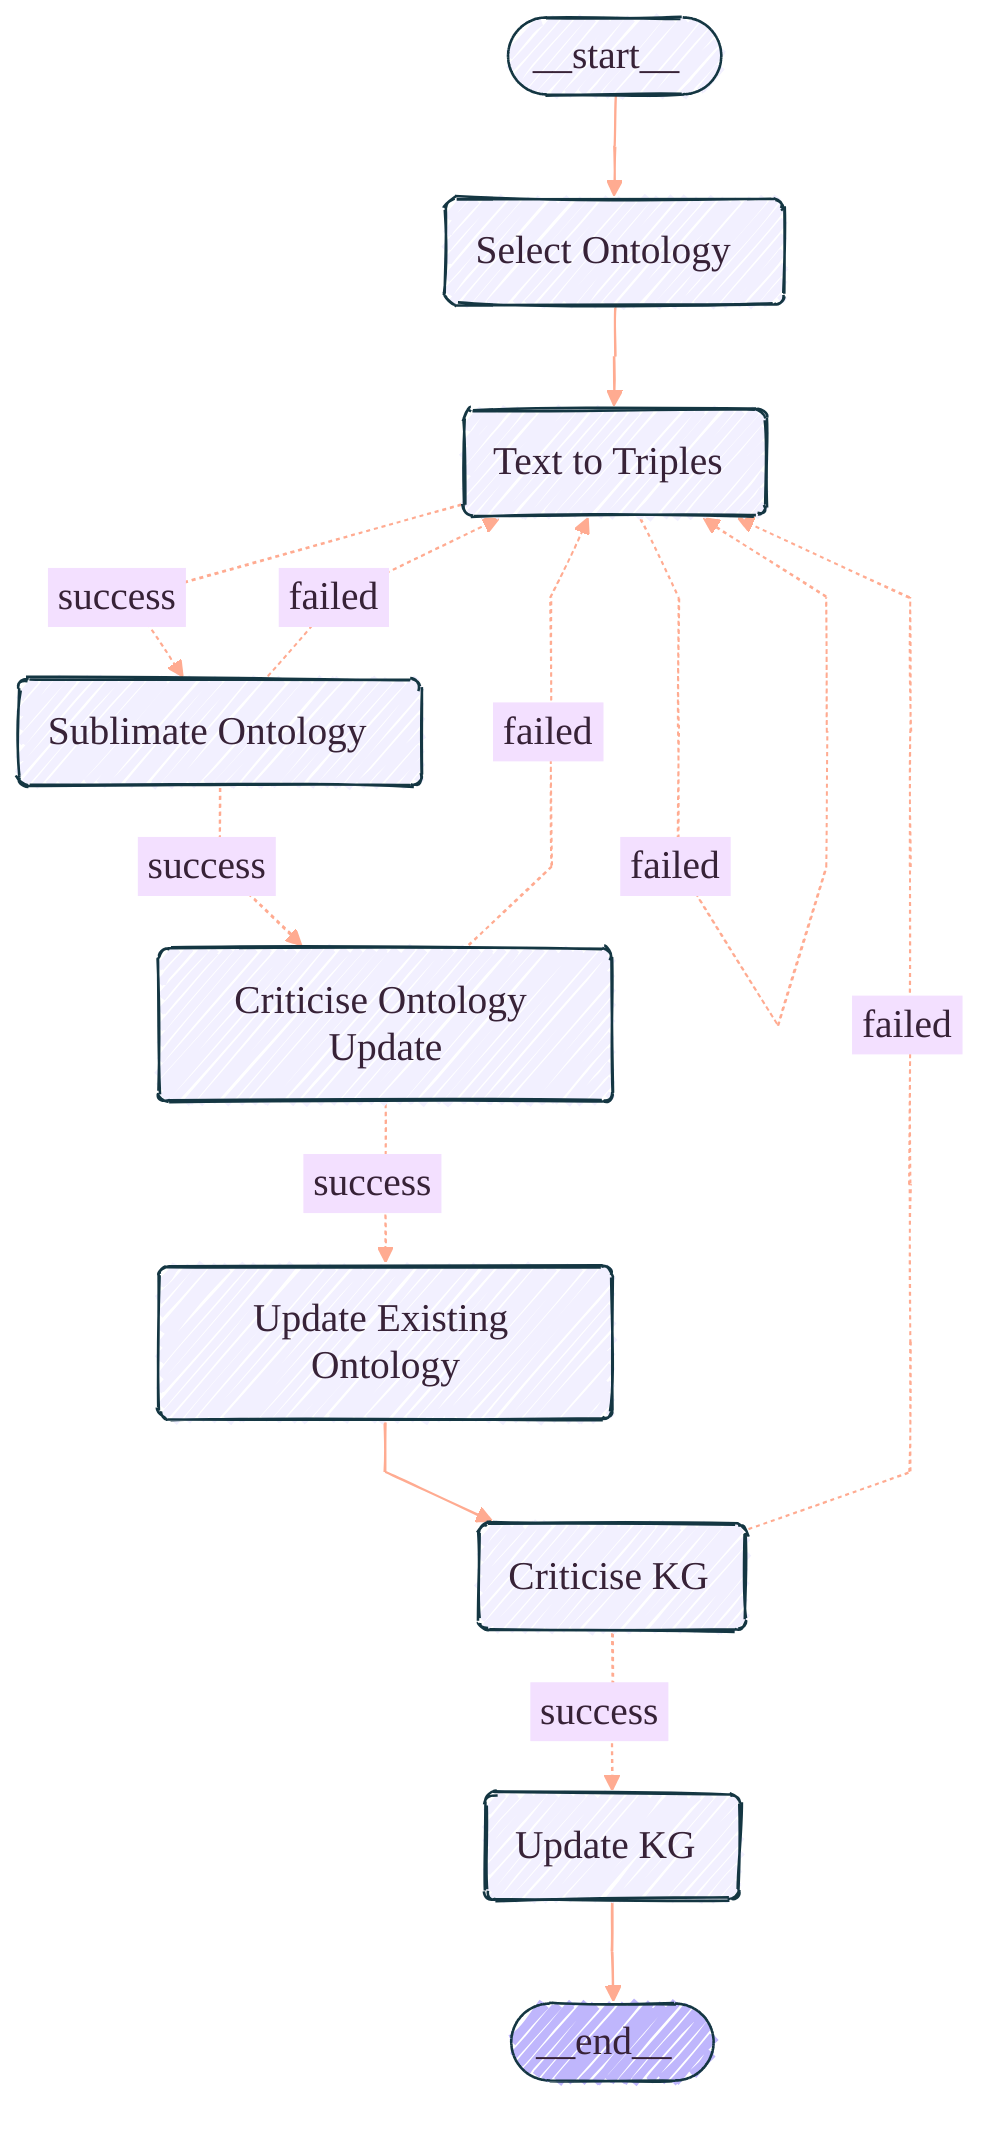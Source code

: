 ---
config:
  flowchart:
    curve: linear
    htmlLabels: true
    useMaxWidth: true
  look: handDrawn
  theme: base
  themeVariables:
    fontFamily: '''Architects Daughter'', cursive'
    fontSize: 20px
    lineColor: '#FFAB91'
    primaryBorderColor: '#143642'
    primaryColor: '#FFF3E0'
    primaryTextColor: '#372237'
---
graph TD;
	__start__([<p>__start__</p>]):::first
	Select_Ontology(Select Ontology)
	Text_to_Triples(Text to Triples)
	Sublimate_Ontology(Sublimate Ontology)
	Criticise_Ontology_Update(Criticise Ontology Update)
	Update_Existing_Ontology(Update Existing Ontology)
	Criticise_KG(Criticise KG)
	Update_KG(Update KG)
	__end__([<p>__end__</p>]):::last
	Select_Ontology --> Text_to_Triples;
	Update_Existing_Ontology --> Criticise_KG;
	Update_KG --> __end__;
	__start__ --> Select_Ontology;
	Text_to_Triples -. &nbsp;success&nbsp; .-> Sublimate_Ontology;
	Criticise_Ontology_Update -. &nbsp;success&nbsp; .-> Update_Existing_Ontology;
	Criticise_Ontology_Update -. &nbsp;failed&nbsp; .-> Text_to_Triples;
	Sublimate_Ontology -. &nbsp;success&nbsp; .-> Criticise_Ontology_Update;
	Sublimate_Ontology -. &nbsp;failed&nbsp; .-> Text_to_Triples;
	Criticise_KG -. &nbsp;success&nbsp; .-> Update_KG;
	Criticise_KG -. &nbsp;failed&nbsp; .-> Text_to_Triples;
	Text_to_Triples -. &nbsp;failed&nbsp; .-> Text_to_Triples;
	classDef default fill:#f2f0ff,line-height:1.2
	classDef first fill-opacity:0
	classDef last fill:#bfb6fc